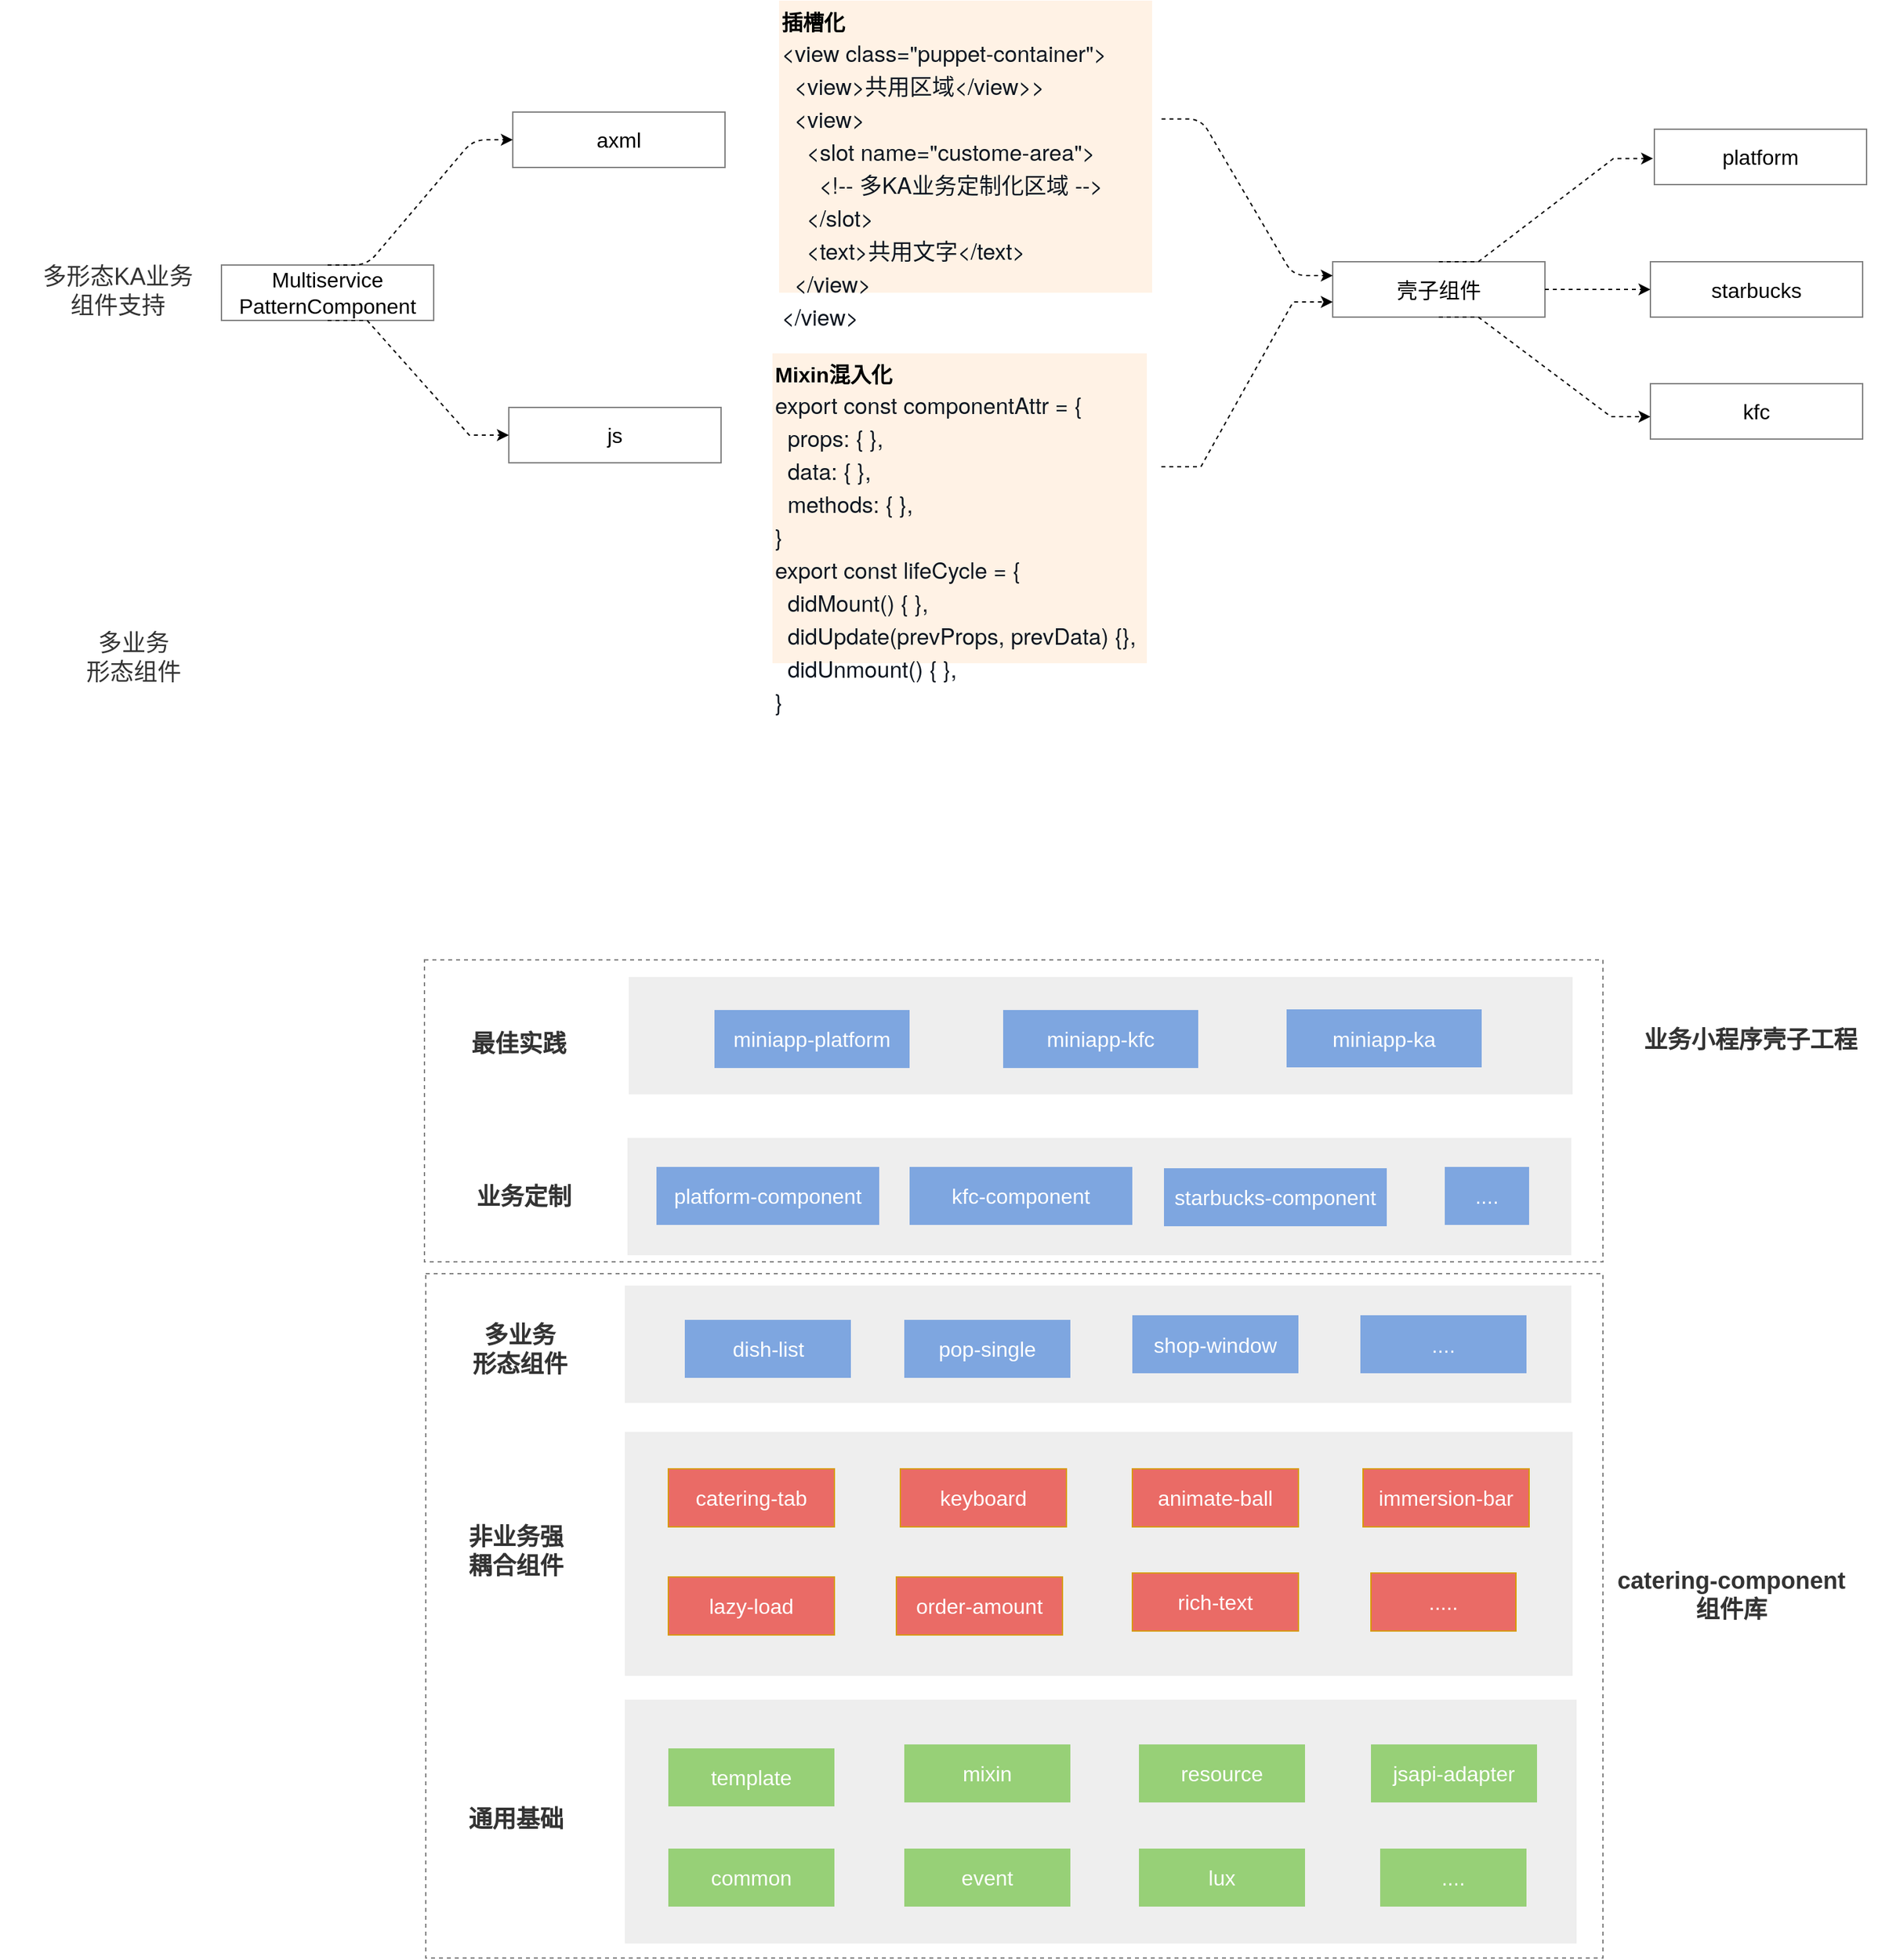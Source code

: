 <mxfile version="13.1.3" type="github" pages="2">
  <diagram id="wGNWwgJgoCwC0jG4wGCJ" name="第 1 页">
    <mxGraphModel dx="2255" dy="2145" grid="0" gridSize="10" guides="1" tooltips="1" connect="1" arrows="1" fold="1" page="0" pageScale="1" pageWidth="1920" pageHeight="2200" math="0" shadow="0">
      <root>
        <mxCell id="0" />
        <mxCell id="1" parent="0" />
        <mxCell id="CZNGlVrKEzRFkM5Kss_T-32" value="" style="rounded=0;whiteSpace=wrap;html=1;dashed=1;strokeColor=#000000;fillColor=none;gradientColor=none;fontSize=16;fontColor=#333333;opacity=50;align=left;" vertex="1" parent="1">
          <mxGeometry x="-465" y="-203" width="894" height="229" as="geometry" />
        </mxCell>
        <mxCell id="CZNGlVrKEzRFkM5Kss_T-28" value="" style="rounded=0;whiteSpace=wrap;html=1;strokeColor=#000000;fillColor=none;gradientColor=none;fontSize=16;fontColor=#333333;opacity=50;align=left;dashed=1;" vertex="1" parent="1">
          <mxGeometry x="-464" y="35" width="893" height="519" as="geometry" />
        </mxCell>
        <mxCell id="_iwvBpTfkNNGq4-8pk6j-16" value="" style="rounded=0;whiteSpace=wrap;html=1;fillColor=#eeeeee;fontSize=16;strokeColor=none;" vertex="1" parent="1">
          <mxGeometry x="-313" y="358" width="722" height="185" as="geometry" />
        </mxCell>
        <mxCell id="_iwvBpTfkNNGq4-8pk6j-4" value="&lt;span style=&quot;font-size: 18px&quot;&gt;多形态KA业务&lt;br&gt;组件支持&lt;/span&gt;" style="text;html=1;strokeColor=none;fillColor=none;align=center;verticalAlign=middle;whiteSpace=wrap;rounded=0;fontSize=16;fontColor=#333333;fontStyle=0" vertex="1" parent="1">
          <mxGeometry x="-787" y="-732.5" width="179" height="45" as="geometry" />
        </mxCell>
        <mxCell id="_iwvBpTfkNNGq4-8pk6j-6" value="&lt;font color=&quot;#ffffff&quot;&gt;template&lt;/font&gt;" style="rounded=0;whiteSpace=wrap;html=1;fontSize=16;strokeColor=none;fillColor=#97D077;gradientColor=none;" vertex="1" parent="1">
          <mxGeometry x="-280" y="395" width="126" height="44" as="geometry" />
        </mxCell>
        <mxCell id="_iwvBpTfkNNGq4-8pk6j-9" value="&lt;font color=&quot;#ffffff&quot;&gt;mixin&lt;/font&gt;" style="rounded=0;whiteSpace=wrap;html=1;fontSize=16;strokeColor=none;fillColor=#97D077;gradientColor=none;" vertex="1" parent="1">
          <mxGeometry x="-101" y="392" width="126" height="44" as="geometry" />
        </mxCell>
        <mxCell id="_iwvBpTfkNNGq4-8pk6j-10" value="&lt;font color=&quot;#ffffff&quot;&gt;resource&lt;/font&gt;" style="rounded=0;whiteSpace=wrap;html=1;fontSize=16;strokeColor=none;fillColor=#97D077;gradientColor=none;" vertex="1" parent="1">
          <mxGeometry x="77" y="392" width="126" height="44" as="geometry" />
        </mxCell>
        <mxCell id="_iwvBpTfkNNGq4-8pk6j-12" value="&lt;font color=&quot;#ffffff&quot;&gt;common&lt;/font&gt;" style="rounded=0;whiteSpace=wrap;html=1;fontSize=16;strokeColor=none;fillColor=#97D077;gradientColor=none;" vertex="1" parent="1">
          <mxGeometry x="-280" y="471" width="126" height="44" as="geometry" />
        </mxCell>
        <mxCell id="_iwvBpTfkNNGq4-8pk6j-13" value="&lt;font color=&quot;#ffffff&quot;&gt;event&lt;/font&gt;" style="rounded=0;whiteSpace=wrap;html=1;fontSize=16;strokeColor=none;fillColor=#97D077;gradientColor=none;" vertex="1" parent="1">
          <mxGeometry x="-101" y="471" width="126" height="44" as="geometry" />
        </mxCell>
        <mxCell id="_iwvBpTfkNNGq4-8pk6j-14" value="&lt;font color=&quot;#ffffff&quot;&gt;lux&lt;/font&gt;" style="rounded=0;whiteSpace=wrap;html=1;fontSize=16;strokeColor=none;fillColor=#97D077;gradientColor=none;" vertex="1" parent="1">
          <mxGeometry x="77" y="471" width="126" height="44" as="geometry" />
        </mxCell>
        <mxCell id="_iwvBpTfkNNGq4-8pk6j-17" value="&lt;font color=&quot;#ffffff&quot;&gt;jsapi-adapter&lt;/font&gt;" style="rounded=0;whiteSpace=wrap;html=1;fontSize=16;strokeColor=none;fillColor=#97D077;gradientColor=none;" vertex="1" parent="1">
          <mxGeometry x="253" y="392" width="126" height="44" as="geometry" />
        </mxCell>
        <mxCell id="_iwvBpTfkNNGq4-8pk6j-18" value="&lt;font color=&quot;#ffffff&quot;&gt;....&lt;/font&gt;" style="rounded=0;whiteSpace=wrap;html=1;fontSize=16;strokeColor=none;fillColor=#97D077;gradientColor=none;" vertex="1" parent="1">
          <mxGeometry x="260" y="471" width="111" height="44" as="geometry" />
        </mxCell>
        <mxCell id="_iwvBpTfkNNGq4-8pk6j-19" value="" style="rounded=0;whiteSpace=wrap;html=1;fillColor=#eeeeee;fontSize=16;strokeColor=none;" vertex="1" parent="1">
          <mxGeometry x="-313" y="155" width="719" height="185" as="geometry" />
        </mxCell>
        <mxCell id="_iwvBpTfkNNGq4-8pk6j-20" value="&lt;font color=&quot;#ffffff&quot;&gt;catering-tab&lt;/font&gt;" style="rounded=0;whiteSpace=wrap;html=1;fontSize=16;strokeColor=#d79b00;fillColor=#EA6B66;" vertex="1" parent="1">
          <mxGeometry x="-280" y="183" width="126" height="44" as="geometry" />
        </mxCell>
        <mxCell id="_iwvBpTfkNNGq4-8pk6j-21" value="&lt;font color=&quot;#ffffff&quot;&gt;keyboard&lt;/font&gt;" style="rounded=0;whiteSpace=wrap;html=1;fontSize=16;strokeColor=#d79b00;fillColor=#EA6B66;" vertex="1" parent="1">
          <mxGeometry x="-104" y="183" width="126" height="44" as="geometry" />
        </mxCell>
        <mxCell id="_iwvBpTfkNNGq4-8pk6j-22" value="&lt;font color=&quot;#ffffff&quot;&gt;animate-ball&lt;/font&gt;" style="rounded=0;whiteSpace=wrap;html=1;fontSize=16;strokeColor=#d79b00;fillColor=#EA6B66;" vertex="1" parent="1">
          <mxGeometry x="72" y="183" width="126" height="44" as="geometry" />
        </mxCell>
        <mxCell id="_iwvBpTfkNNGq4-8pk6j-23" value="&lt;font color=&quot;#ffffff&quot;&gt;immersion-bar&lt;/font&gt;" style="rounded=0;whiteSpace=wrap;html=1;fontSize=16;strokeColor=#d79b00;fillColor=#EA6B66;" vertex="1" parent="1">
          <mxGeometry x="247" y="183" width="126" height="44" as="geometry" />
        </mxCell>
        <mxCell id="_iwvBpTfkNNGq4-8pk6j-24" value="&lt;font color=&quot;#ffffff&quot;&gt;.....&lt;/font&gt;" style="rounded=0;whiteSpace=wrap;html=1;fontSize=16;strokeColor=#d79b00;fillColor=#EA6B66;" vertex="1" parent="1">
          <mxGeometry x="253" y="262" width="110" height="44" as="geometry" />
        </mxCell>
        <mxCell id="_iwvBpTfkNNGq4-8pk6j-25" value="&lt;font color=&quot;#ffffff&quot;&gt;lazy-load&lt;/font&gt;" style="rounded=0;whiteSpace=wrap;html=1;fontSize=16;strokeColor=#d79b00;fillColor=#EA6B66;" vertex="1" parent="1">
          <mxGeometry x="-280" y="265" width="126" height="44" as="geometry" />
        </mxCell>
        <mxCell id="_iwvBpTfkNNGq4-8pk6j-26" value="&lt;font color=&quot;#ffffff&quot;&gt;order-amount&lt;/font&gt;" style="rounded=0;whiteSpace=wrap;html=1;fontSize=16;strokeColor=#d79b00;fillColor=#EA6B66;" vertex="1" parent="1">
          <mxGeometry x="-107" y="265" width="126" height="44" as="geometry" />
        </mxCell>
        <mxCell id="_iwvBpTfkNNGq4-8pk6j-27" value="&lt;font color=&quot;#ffffff&quot;&gt;rich-text&lt;/font&gt;" style="rounded=0;whiteSpace=wrap;html=1;fontSize=16;strokeColor=#d79b00;fillColor=#EA6B66;" vertex="1" parent="1">
          <mxGeometry x="72" y="262" width="126" height="44" as="geometry" />
        </mxCell>
        <mxCell id="_iwvBpTfkNNGq4-8pk6j-28" value="&lt;span style=&quot;font-size: 18px&quot;&gt;&lt;span&gt;&lt;b&gt;非业务强&lt;br&gt;耦合组件&lt;/b&gt;&lt;/span&gt;&lt;/span&gt;" style="text;html=1;strokeColor=none;fillColor=none;align=center;verticalAlign=middle;whiteSpace=wrap;rounded=0;fontSize=16;fontColor=#333333;fontStyle=0" vertex="1" parent="1">
          <mxGeometry x="-485" y="223" width="179" height="45" as="geometry" />
        </mxCell>
        <mxCell id="_iwvBpTfkNNGq4-8pk6j-29" value="&lt;span style=&quot;font-size: 18px&quot;&gt;&lt;span&gt;&lt;b&gt;通用基础&lt;/b&gt;&lt;br&gt;&lt;/span&gt;&lt;/span&gt;" style="text;html=1;strokeColor=none;fillColor=none;align=center;verticalAlign=middle;whiteSpace=wrap;rounded=0;fontSize=16;fontColor=#333333;fontStyle=0" vertex="1" parent="1">
          <mxGeometry x="-485" y="426" width="179" height="45" as="geometry" />
        </mxCell>
        <mxCell id="_iwvBpTfkNNGq4-8pk6j-43" value="" style="edgeStyle=entityRelationEdgeStyle;rounded=0;jumpStyle=arc;jumpSize=4;orthogonalLoop=1;jettySize=auto;html=1;dashed=1;fontSize=16;fontColor=#333333;exitX=0.5;exitY=1;exitDx=0;exitDy=0;entryX=0;entryY=0.5;entryDx=0;entryDy=0;" edge="1" parent="1" source="_iwvBpTfkNNGq4-8pk6j-30" target="_iwvBpTfkNNGq4-8pk6j-44">
          <mxGeometry relative="1" as="geometry">
            <mxPoint x="-402" y="-535" as="targetPoint" />
          </mxGeometry>
        </mxCell>
        <mxCell id="_iwvBpTfkNNGq4-8pk6j-30" value="Multiservice PatternComponent" style="rounded=0;whiteSpace=wrap;html=1;fontSize=16;opacity=50;" vertex="1" parent="1">
          <mxGeometry x="-619" y="-730" width="161" height="42" as="geometry" />
        </mxCell>
        <mxCell id="_iwvBpTfkNNGq4-8pk6j-36" value="" style="endArrow=classic;html=1;fontSize=16;fontColor=#333333;jumpStyle=arc;jumpSize=4;exitX=0.5;exitY=0;exitDx=0;exitDy=0;edgeStyle=entityRelationEdgeStyle;dashed=1;entryX=0;entryY=0.5;entryDx=0;entryDy=0;" edge="1" parent="1" source="_iwvBpTfkNNGq4-8pk6j-30" target="_iwvBpTfkNNGq4-8pk6j-37">
          <mxGeometry width="50" height="50" relative="1" as="geometry">
            <mxPoint x="-529" y="-814" as="sourcePoint" />
            <mxPoint x="-402" y="-789" as="targetPoint" />
          </mxGeometry>
        </mxCell>
        <mxCell id="_iwvBpTfkNNGq4-8pk6j-37" value="axml" style="rounded=0;whiteSpace=wrap;html=1;fontSize=16;opacity=50;" vertex="1" parent="1">
          <mxGeometry x="-398" y="-846" width="161" height="42" as="geometry" />
        </mxCell>
        <mxCell id="_iwvBpTfkNNGq4-8pk6j-44" value="js" style="rounded=0;whiteSpace=wrap;html=1;fontSize=16;opacity=50;" vertex="1" parent="1">
          <mxGeometry x="-401" y="-622" width="161" height="42" as="geometry" />
        </mxCell>
        <mxCell id="_iwvBpTfkNNGq4-8pk6j-52" value="" style="endArrow=classic;html=1;dashed=1;fontSize=16;fontColor=#333333;entryX=0;entryY=0.25;entryDx=0;entryDy=0;edgeStyle=entityRelationEdgeStyle;" edge="1" parent="1" target="_iwvBpTfkNNGq4-8pk6j-53">
          <mxGeometry width="50" height="50" relative="1" as="geometry">
            <mxPoint x="94.17" y="-840.745" as="sourcePoint" />
            <mxPoint x="202" y="-826" as="targetPoint" />
          </mxGeometry>
        </mxCell>
        <mxCell id="_iwvBpTfkNNGq4-8pk6j-65" value="" style="edgeStyle=entityRelationEdgeStyle;rounded=0;jumpStyle=arc;jumpSize=4;orthogonalLoop=1;jettySize=auto;html=1;dashed=1;fontSize=16;fontColor=#333333;" edge="1" parent="1" source="_iwvBpTfkNNGq4-8pk6j-53" target="_iwvBpTfkNNGq4-8pk6j-64">
          <mxGeometry relative="1" as="geometry" />
        </mxCell>
        <mxCell id="_iwvBpTfkNNGq4-8pk6j-53" value="壳子组件" style="rounded=0;whiteSpace=wrap;html=1;fontSize=16;opacity=50;" vertex="1" parent="1">
          <mxGeometry x="224" y="-732.5" width="161" height="42" as="geometry" />
        </mxCell>
        <mxCell id="_iwvBpTfkNNGq4-8pk6j-64" value="starbucks" style="rounded=0;whiteSpace=wrap;html=1;fontSize=16;opacity=50;" vertex="1" parent="1">
          <mxGeometry x="465" y="-732.5" width="161" height="42" as="geometry" />
        </mxCell>
        <mxCell id="_iwvBpTfkNNGq4-8pk6j-59" value="&lt;b&gt;插槽化&lt;br&gt;&lt;/b&gt;&lt;p class=&quot;p1&quot; style=&quot;margin: 0px ; font-stretch: normal ; line-height: normal ; font-family: &amp;#34;helvetica neue&amp;#34; ; color: rgb(15 , 23 , 33) ; font-size: 17px&quot;&gt;&lt;font style=&quot;font-size: 17px&quot;&gt;&lt;span&gt;&amp;lt;view class=&quot;puppet-container&quot;&amp;gt;&lt;/span&gt;&lt;br&gt;&lt;/font&gt;&lt;/p&gt;&lt;p class=&quot;p1&quot; style=&quot;margin: 0px ; font-stretch: normal ; line-height: normal ; font-family: &amp;#34;helvetica neue&amp;#34; ; color: rgb(15 , 23 , 33) ; font-size: 17px&quot;&gt;&lt;font style=&quot;font-size: 17px&quot;&gt;&lt;span class=&quot;Apple-converted-space&quot;&gt;&amp;nbsp; &lt;/span&gt;&amp;lt;view&amp;gt;&lt;span class=&quot;s1&quot; style=&quot;font-stretch: normal ; line-height: normal ; font-family: &amp;#34;pingfang sc&amp;#34;&quot;&gt;共用区域&lt;/span&gt;&amp;lt;/view&amp;gt;&amp;gt;&lt;/font&gt;&lt;/p&gt;&lt;p class=&quot;p1&quot; style=&quot;margin: 0px ; font-stretch: normal ; line-height: normal ; font-family: &amp;#34;helvetica neue&amp;#34; ; color: rgb(15 , 23 , 33) ; font-size: 17px&quot;&gt;&lt;font style=&quot;font-size: 17px&quot;&gt;&lt;span class=&quot;Apple-converted-space&quot;&gt;&amp;nbsp; &lt;/span&gt;&amp;lt;view&amp;gt;&lt;/font&gt;&lt;/p&gt;&lt;p class=&quot;p1&quot; style=&quot;margin: 0px ; font-stretch: normal ; line-height: normal ; font-family: &amp;#34;helvetica neue&amp;#34; ; color: rgb(15 , 23 , 33) ; font-size: 17px&quot;&gt;&lt;font style=&quot;font-size: 17px&quot;&gt;&lt;span class=&quot;Apple-converted-space&quot;&gt;&amp;nbsp; &amp;nbsp; &lt;/span&gt;&amp;lt;slot name=&quot;custome-area&quot;&amp;gt;&lt;/font&gt;&lt;/p&gt;&lt;p class=&quot;p1&quot; style=&quot;margin: 0px ; font-stretch: normal ; line-height: normal ; font-family: &amp;#34;helvetica neue&amp;#34; ; color: rgb(15 , 23 , 33) ; font-size: 17px&quot;&gt;&lt;font style=&quot;font-size: 17px&quot;&gt;&lt;span class=&quot;Apple-converted-space&quot;&gt;&amp;nbsp; &amp;nbsp; &amp;nbsp; &lt;/span&gt;&amp;lt;!-- &lt;span class=&quot;s1&quot; style=&quot;font-stretch: normal ; line-height: normal ; font-family: &amp;#34;pingfang sc&amp;#34;&quot;&gt;多&lt;/span&gt;KA&lt;span class=&quot;s1&quot; style=&quot;font-stretch: normal ; line-height: normal ; font-family: &amp;#34;pingfang sc&amp;#34;&quot;&gt;业务定制化区域&lt;/span&gt; --&amp;gt;&lt;/font&gt;&lt;/p&gt;&lt;p class=&quot;p1&quot; style=&quot;margin: 0px ; font-stretch: normal ; line-height: normal ; font-family: &amp;#34;helvetica neue&amp;#34; ; color: rgb(15 , 23 , 33) ; font-size: 17px&quot;&gt;&lt;font style=&quot;font-size: 17px&quot;&gt;&lt;span class=&quot;Apple-converted-space&quot;&gt;&amp;nbsp; &amp;nbsp; &lt;/span&gt;&amp;lt;/slot&amp;gt;&lt;/font&gt;&lt;/p&gt;&lt;p class=&quot;p1&quot; style=&quot;margin: 0px ; font-stretch: normal ; line-height: normal ; font-family: &amp;#34;helvetica neue&amp;#34; ; color: rgb(15 , 23 , 33) ; font-size: 17px&quot;&gt;&lt;font style=&quot;font-size: 17px&quot;&gt;&lt;span class=&quot;Apple-converted-space&quot;&gt;&amp;nbsp; &amp;nbsp; &lt;/span&gt;&amp;lt;text&amp;gt;&lt;span class=&quot;s1&quot; style=&quot;font-stretch: normal ; line-height: normal ; font-family: &amp;#34;pingfang sc&amp;#34;&quot;&gt;共用文字&lt;/span&gt;&amp;lt;/text&amp;gt;&lt;/font&gt;&lt;/p&gt;&lt;p class=&quot;p1&quot; style=&quot;margin: 0px ; font-stretch: normal ; line-height: normal ; font-family: &amp;#34;helvetica neue&amp;#34; ; color: rgb(15 , 23 , 33) ; font-size: 17px&quot;&gt;&lt;font style=&quot;font-size: 17px&quot;&gt;&lt;span class=&quot;Apple-converted-space&quot;&gt;&amp;nbsp; &lt;/span&gt;&amp;lt;/view&amp;gt;&lt;/font&gt;&lt;/p&gt;&lt;p class=&quot;p1&quot; style=&quot;margin: 0px ; font-stretch: normal ; line-height: normal ; font-family: &amp;#34;helvetica neue&amp;#34; ; color: rgb(15 , 23 , 33) ; font-size: 17px&quot;&gt;&lt;font style=&quot;font-size: 17px&quot;&gt;&amp;lt;/view&amp;gt;&lt;/font&gt;&lt;/p&gt;" style="rounded=0;whiteSpace=wrap;html=1;strokeColor=none;fillColor=#ffe6cc;fontSize=16;opacity=50;align=left;verticalAlign=top;" vertex="1" parent="1">
          <mxGeometry x="-196" y="-930.5" width="283" height="221.5" as="geometry" />
        </mxCell>
        <mxCell id="_iwvBpTfkNNGq4-8pk6j-62" value="" style="edgeStyle=entityRelationEdgeStyle;rounded=0;jumpStyle=arc;jumpSize=4;orthogonalLoop=1;jettySize=auto;html=1;dashed=1;fontSize=16;fontColor=#333333;" edge="1" parent="1">
          <mxGeometry relative="1" as="geometry">
            <mxPoint x="94" y="-577" as="sourcePoint" />
            <mxPoint x="224" y="-702" as="targetPoint" />
          </mxGeometry>
        </mxCell>
        <mxCell id="_iwvBpTfkNNGq4-8pk6j-60" value="&lt;b&gt;Mixin混入化&lt;br&gt;&lt;/b&gt;&lt;p class=&quot;p1&quot; style=&quot;margin: 0px ; font-stretch: normal ; line-height: normal ; font-family: &amp;#34;helvetica neue&amp;#34; ; color: rgb(15 , 23 , 33) ; font-size: 17px&quot;&gt;&lt;font style=&quot;font-size: 17px&quot;&gt;export const componentAttr = {&lt;/font&gt;&lt;/p&gt;&lt;p class=&quot;p1&quot; style=&quot;margin: 0px ; font-stretch: normal ; line-height: normal ; font-family: &amp;#34;helvetica neue&amp;#34; ; color: rgb(15 , 23 , 33) ; font-size: 17px&quot;&gt;&lt;font style=&quot;font-size: 17px&quot;&gt;&lt;span class=&quot;Apple-converted-space&quot;&gt;&amp;nbsp; &lt;/span&gt;props: { },&lt;/font&gt;&lt;/p&gt;&lt;p class=&quot;p1&quot; style=&quot;margin: 0px ; font-stretch: normal ; line-height: normal ; font-family: &amp;#34;helvetica neue&amp;#34; ; color: rgb(15 , 23 , 33) ; font-size: 17px&quot;&gt;&lt;font style=&quot;font-size: 17px&quot;&gt;&lt;span class=&quot;Apple-converted-space&quot;&gt;&amp;nbsp; &lt;/span&gt;data: { },&lt;/font&gt;&lt;/p&gt;&lt;p class=&quot;p1&quot; style=&quot;margin: 0px ; font-stretch: normal ; line-height: normal ; font-family: &amp;#34;helvetica neue&amp;#34; ; color: rgb(15 , 23 , 33) ; font-size: 17px&quot;&gt;&lt;font style=&quot;font-size: 17px&quot;&gt;&lt;span class=&quot;Apple-converted-space&quot;&gt;&amp;nbsp; &lt;/span&gt;methods: { },&lt;/font&gt;&lt;/p&gt;&lt;p class=&quot;p1&quot; style=&quot;margin: 0px ; font-stretch: normal ; line-height: normal ; font-family: &amp;#34;helvetica neue&amp;#34; ; color: rgb(15 , 23 , 33) ; font-size: 17px&quot;&gt;&lt;font style=&quot;font-size: 17px&quot;&gt;}&lt;/font&gt;&lt;/p&gt;&lt;p class=&quot;p1&quot; style=&quot;margin: 0px ; font-stretch: normal ; line-height: normal ; font-family: &amp;#34;helvetica neue&amp;#34; ; color: rgb(15 , 23 , 33) ; font-size: 17px&quot;&gt;&lt;font style=&quot;font-size: 17px&quot;&gt;export const lifeCycle = {&lt;/font&gt;&lt;/p&gt;&lt;p class=&quot;p1&quot; style=&quot;margin: 0px ; font-stretch: normal ; line-height: normal ; font-family: &amp;#34;helvetica neue&amp;#34; ; color: rgb(15 , 23 , 33) ; font-size: 17px&quot;&gt;&lt;font style=&quot;font-size: 17px&quot;&gt;&lt;span class=&quot;Apple-converted-space&quot;&gt;&amp;nbsp; &lt;/span&gt;didMount() { },&lt;/font&gt;&lt;/p&gt;&lt;p class=&quot;p1&quot; style=&quot;margin: 0px ; font-stretch: normal ; line-height: normal ; font-family: &amp;#34;helvetica neue&amp;#34; ; color: rgb(15 , 23 , 33) ; font-size: 17px&quot;&gt;&lt;font style=&quot;font-size: 17px&quot;&gt;&lt;span class=&quot;Apple-converted-space&quot;&gt;&amp;nbsp; &lt;/span&gt;didUpdate(prevProps, prevData) {},&lt;/font&gt;&lt;/p&gt;&lt;p class=&quot;p1&quot; style=&quot;margin: 0px ; font-stretch: normal ; line-height: normal ; font-family: &amp;#34;helvetica neue&amp;#34; ; color: rgb(15 , 23 , 33) ; font-size: 17px&quot;&gt;&lt;font style=&quot;font-size: 17px&quot;&gt;&lt;span class=&quot;Apple-converted-space&quot;&gt;&amp;nbsp; &lt;/span&gt;didUnmount() { },&lt;/font&gt;&lt;/p&gt;&lt;p class=&quot;p1&quot; style=&quot;margin: 0px ; font-stretch: normal ; line-height: normal ; font-family: &amp;#34;helvetica neue&amp;#34; ; color: rgb(15 , 23 , 33) ; font-size: 17px&quot;&gt;&lt;font style=&quot;font-size: 17px&quot;&gt;}&lt;/font&gt;&lt;/p&gt;" style="rounded=0;whiteSpace=wrap;html=1;strokeColor=none;fillColor=#ffe6cc;fontSize=16;opacity=50;align=left;verticalAlign=top;" vertex="1" parent="1">
          <mxGeometry x="-201" y="-663" width="284" height="235" as="geometry" />
        </mxCell>
        <mxCell id="_iwvBpTfkNNGq4-8pk6j-66" value="kfc" style="rounded=0;whiteSpace=wrap;html=1;fontSize=16;opacity=50;" vertex="1" parent="1">
          <mxGeometry x="465" y="-640" width="161" height="42" as="geometry" />
        </mxCell>
        <mxCell id="_iwvBpTfkNNGq4-8pk6j-67" value="platform" style="rounded=0;whiteSpace=wrap;html=1;fontSize=16;opacity=50;" vertex="1" parent="1">
          <mxGeometry x="468" y="-833" width="161" height="42" as="geometry" />
        </mxCell>
        <mxCell id="_iwvBpTfkNNGq4-8pk6j-68" value="" style="edgeStyle=entityRelationEdgeStyle;rounded=0;jumpStyle=arc;jumpSize=4;orthogonalLoop=1;jettySize=auto;html=1;dashed=1;fontSize=16;fontColor=#333333;entryX=0;entryY=0.5;entryDx=0;entryDy=0;exitX=0.5;exitY=1;exitDx=0;exitDy=0;" edge="1" parent="1" source="_iwvBpTfkNNGq4-8pk6j-53">
          <mxGeometry relative="1" as="geometry">
            <mxPoint x="385" y="-709" as="sourcePoint" />
            <mxPoint x="465" y="-615" as="targetPoint" />
          </mxGeometry>
        </mxCell>
        <mxCell id="_iwvBpTfkNNGq4-8pk6j-69" value="" style="edgeStyle=entityRelationEdgeStyle;rounded=0;jumpStyle=arc;jumpSize=4;orthogonalLoop=1;jettySize=auto;html=1;dashed=1;fontSize=16;fontColor=#333333;exitX=0.5;exitY=0;exitDx=0;exitDy=0;" edge="1" parent="1" source="_iwvBpTfkNNGq4-8pk6j-53">
          <mxGeometry relative="1" as="geometry">
            <mxPoint x="387.0" y="-810.77" as="sourcePoint" />
            <mxPoint x="467" y="-810.77" as="targetPoint" />
          </mxGeometry>
        </mxCell>
        <mxCell id="CZNGlVrKEzRFkM5Kss_T-1" value="" style="rounded=0;whiteSpace=wrap;html=1;fillColor=#eeeeee;fontSize=16;strokeColor=none;" vertex="1" parent="1">
          <mxGeometry x="-313" y="44" width="718" height="89" as="geometry" />
        </mxCell>
        <mxCell id="CZNGlVrKEzRFkM5Kss_T-4" value="&lt;font color=&quot;#ffffff&quot;&gt;dish-list&lt;/font&gt;" style="rounded=0;whiteSpace=wrap;html=1;fontSize=16;strokeColor=none;fillColor=#7EA6E0;" vertex="1" parent="1">
          <mxGeometry x="-267.5" y="70" width="126" height="44" as="geometry" />
        </mxCell>
        <mxCell id="CZNGlVrKEzRFkM5Kss_T-5" value="&lt;font color=&quot;#ffffff&quot;&gt;pop-single&lt;/font&gt;" style="rounded=0;whiteSpace=wrap;html=1;fontSize=16;strokeColor=none;fillColor=#7EA6E0;" vertex="1" parent="1">
          <mxGeometry x="-101" y="70" width="126" height="44" as="geometry" />
        </mxCell>
        <mxCell id="CZNGlVrKEzRFkM5Kss_T-6" value="&lt;span style=&quot;font-size: 18px&quot;&gt;多业务&lt;br&gt;形态组件&lt;/span&gt;" style="text;html=1;strokeColor=none;fillColor=none;align=center;verticalAlign=middle;whiteSpace=wrap;rounded=0;fontSize=16;fontColor=#333333;fontStyle=0" vertex="1" parent="1">
          <mxGeometry x="-775" y="-455" width="179" height="45" as="geometry" />
        </mxCell>
        <mxCell id="CZNGlVrKEzRFkM5Kss_T-7" value="&lt;font color=&quot;#ffffff&quot;&gt;shop-window&lt;/font&gt;" style="rounded=0;whiteSpace=wrap;html=1;fontSize=16;strokeColor=none;fillColor=#7EA6E0;" vertex="1" parent="1">
          <mxGeometry x="72" y="66.5" width="126" height="44" as="geometry" />
        </mxCell>
        <mxCell id="CZNGlVrKEzRFkM5Kss_T-8" value="&lt;font color=&quot;#ffffff&quot;&gt;....&lt;/font&gt;" style="rounded=0;whiteSpace=wrap;html=1;fontSize=16;strokeColor=none;fillColor=#7EA6E0;" vertex="1" parent="1">
          <mxGeometry x="245" y="66.5" width="126" height="44" as="geometry" />
        </mxCell>
        <mxCell id="CZNGlVrKEzRFkM5Kss_T-10" value="&lt;span style=&quot;font-size: 18px&quot;&gt;&lt;b&gt;多业务&lt;br&gt;形态组件&lt;/b&gt;&lt;br&gt;&lt;/span&gt;" style="text;html=1;strokeColor=none;fillColor=none;align=center;verticalAlign=middle;whiteSpace=wrap;rounded=0;fontSize=16;fontColor=#333333;fontStyle=0" vertex="1" parent="1">
          <mxGeometry x="-482" y="70" width="179" height="45" as="geometry" />
        </mxCell>
        <mxCell id="CZNGlVrKEzRFkM5Kss_T-11" value="" style="rounded=0;whiteSpace=wrap;html=1;fillColor=#eeeeee;fontSize=16;strokeColor=none;" vertex="1" parent="1">
          <mxGeometry x="-311" y="-68" width="716" height="89" as="geometry" />
        </mxCell>
        <mxCell id="CZNGlVrKEzRFkM5Kss_T-12" value="&lt;span style=&quot;font-size: 18px&quot;&gt;&lt;b&gt;业务定制&lt;/b&gt;&lt;br&gt;&lt;/span&gt;" style="text;html=1;strokeColor=none;fillColor=none;align=center;verticalAlign=middle;whiteSpace=wrap;rounded=0;fontSize=16;fontColor=#333333;fontStyle=0" vertex="1" parent="1">
          <mxGeometry x="-479" y="-46" width="179" height="45" as="geometry" />
        </mxCell>
        <mxCell id="CZNGlVrKEzRFkM5Kss_T-13" value="&lt;font color=&quot;#ffffff&quot;&gt;platform-component&lt;/font&gt;" style="rounded=0;whiteSpace=wrap;html=1;fontSize=16;strokeColor=none;fillColor=#7EA6E0;" vertex="1" parent="1">
          <mxGeometry x="-289" y="-46" width="169" height="44" as="geometry" />
        </mxCell>
        <mxCell id="CZNGlVrKEzRFkM5Kss_T-14" value="&lt;font color=&quot;#ffffff&quot;&gt;kfc-component&lt;/font&gt;" style="rounded=0;whiteSpace=wrap;html=1;fontSize=16;strokeColor=none;fillColor=#7EA6E0;" vertex="1" parent="1">
          <mxGeometry x="-97" y="-46" width="169" height="44" as="geometry" />
        </mxCell>
        <mxCell id="CZNGlVrKEzRFkM5Kss_T-15" value="&lt;font color=&quot;#ffffff&quot;&gt;starbucks-component&lt;/font&gt;" style="rounded=0;whiteSpace=wrap;html=1;fontSize=16;strokeColor=none;fillColor=#7EA6E0;" vertex="1" parent="1">
          <mxGeometry x="96" y="-45" width="169" height="44" as="geometry" />
        </mxCell>
        <mxCell id="CZNGlVrKEzRFkM5Kss_T-16" value="&lt;font color=&quot;#ffffff&quot;&gt;....&lt;/font&gt;" style="rounded=0;whiteSpace=wrap;html=1;fontSize=16;strokeColor=none;fillColor=#7EA6E0;" vertex="1" parent="1">
          <mxGeometry x="309" y="-46" width="64" height="44" as="geometry" />
        </mxCell>
        <mxCell id="CZNGlVrKEzRFkM5Kss_T-19" value="" style="rounded=0;whiteSpace=wrap;html=1;fillColor=#eeeeee;fontSize=16;strokeColor=none;" vertex="1" parent="1">
          <mxGeometry x="-310" y="-190" width="716" height="89" as="geometry" />
        </mxCell>
        <mxCell id="CZNGlVrKEzRFkM5Kss_T-20" value="&lt;span style=&quot;font-size: 18px&quot;&gt;&lt;b&gt;最佳实践&lt;/b&gt;&lt;br&gt;&lt;/span&gt;" style="text;html=1;strokeColor=none;fillColor=none;align=center;verticalAlign=middle;whiteSpace=wrap;rounded=0;fontSize=16;fontColor=#333333;fontStyle=0" vertex="1" parent="1">
          <mxGeometry x="-483" y="-162" width="179" height="45" as="geometry" />
        </mxCell>
        <mxCell id="CZNGlVrKEzRFkM5Kss_T-25" value="&lt;font color=&quot;#ffffff&quot;&gt;miniapp-platform&lt;/font&gt;" style="rounded=0;whiteSpace=wrap;html=1;fontSize=16;strokeColor=none;fillColor=#7EA6E0;" vertex="1" parent="1">
          <mxGeometry x="-245" y="-165" width="148" height="44" as="geometry" />
        </mxCell>
        <mxCell id="CZNGlVrKEzRFkM5Kss_T-26" value="&lt;font color=&quot;#ffffff&quot;&gt;miniapp-kfc&lt;/font&gt;" style="rounded=0;whiteSpace=wrap;html=1;fontSize=16;strokeColor=none;fillColor=#7EA6E0;" vertex="1" parent="1">
          <mxGeometry x="-26" y="-165" width="148" height="44" as="geometry" />
        </mxCell>
        <mxCell id="CZNGlVrKEzRFkM5Kss_T-27" value="&lt;font color=&quot;#ffffff&quot;&gt;miniapp-ka&lt;/font&gt;" style="rounded=0;whiteSpace=wrap;html=1;fontSize=16;strokeColor=none;fillColor=#7EA6E0;" vertex="1" parent="1">
          <mxGeometry x="189" y="-165.5" width="148" height="44" as="geometry" />
        </mxCell>
        <mxCell id="CZNGlVrKEzRFkM5Kss_T-30" value="&lt;span style=&quot;font-size: 18px&quot;&gt;&lt;span&gt;&lt;b&gt;catering-component 组件库&lt;/b&gt;&lt;br&gt;&lt;/span&gt;&lt;/span&gt;" style="text;html=1;strokeColor=none;fillColor=none;align=center;verticalAlign=middle;whiteSpace=wrap;rounded=0;fontSize=16;fontColor=#333333;fontStyle=0" vertex="1" parent="1">
          <mxGeometry x="437" y="256" width="179" height="45" as="geometry" />
        </mxCell>
        <mxCell id="CZNGlVrKEzRFkM5Kss_T-33" value="&lt;span style=&quot;font-size: 18px&quot;&gt;&lt;span&gt;&lt;b&gt;业务小程序壳子工程&lt;br&gt;&lt;/b&gt;&lt;br&gt;&lt;/span&gt;&lt;/span&gt;" style="text;html=1;strokeColor=none;fillColor=none;align=center;verticalAlign=middle;whiteSpace=wrap;rounded=0;fontSize=16;fontColor=#333333;fontStyle=0" vertex="1" parent="1">
          <mxGeometry x="437" y="-154" width="208" height="45" as="geometry" />
        </mxCell>
      </root>
    </mxGraphModel>
  </diagram>
  <diagram id="RSGCXDl1be-_-s18SJeO" name="插件化">
    <mxGraphModel dx="946" dy="614" grid="0" gridSize="10" guides="1" tooltips="1" connect="1" arrows="1" fold="1" page="1" pageScale="1" pageWidth="1920" pageHeight="2200" math="0" shadow="0">
      <root>
        <mxCell id="sGAXCtGk8NQZ_SCbDOv5-0" />
        <mxCell id="sGAXCtGk8NQZ_SCbDOv5-1" parent="sGAXCtGk8NQZ_SCbDOv5-0" />
      </root>
    </mxGraphModel>
  </diagram>
</mxfile>
